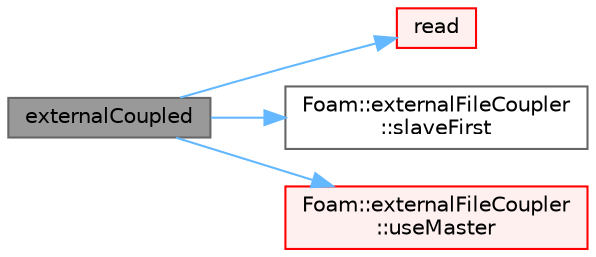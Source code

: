 digraph "externalCoupled"
{
 // LATEX_PDF_SIZE
  bgcolor="transparent";
  edge [fontname=Helvetica,fontsize=10,labelfontname=Helvetica,labelfontsize=10];
  node [fontname=Helvetica,fontsize=10,shape=box,height=0.2,width=0.4];
  rankdir="LR";
  Node1 [id="Node000001",label="externalCoupled",height=0.2,width=0.4,color="gray40", fillcolor="grey60", style="filled", fontcolor="black",tooltip=" "];
  Node1 -> Node2 [id="edge1_Node000001_Node000002",color="steelblue1",style="solid",tooltip=" "];
  Node2 [id="Node000002",label="read",height=0.2,width=0.4,color="red", fillcolor="#FFF0F0", style="filled",URL="$classFoam_1_1functionObjects_1_1externalCoupled.html#a6ce0c64db98eb6144d363dbfc86104eb",tooltip=" "];
  Node1 -> Node45 [id="edge2_Node000001_Node000045",color="steelblue1",style="solid",tooltip=" "];
  Node45 [id="Node000045",label="Foam::externalFileCoupler\l::slaveFirst",height=0.2,width=0.4,color="grey40", fillcolor="white", style="filled",URL="$classFoam_1_1externalFileCoupler.html#a63606630f6e50eb106ca17fcd3768ba6",tooltip=" "];
  Node1 -> Node46 [id="edge3_Node000001_Node000046",color="steelblue1",style="solid",tooltip=" "];
  Node46 [id="Node000046",label="Foam::externalFileCoupler\l::useMaster",height=0.2,width=0.4,color="red", fillcolor="#FFF0F0", style="filled",URL="$classFoam_1_1externalFileCoupler.html#a4849a88474b2a20dee43fa1930303191",tooltip=" "];
}
